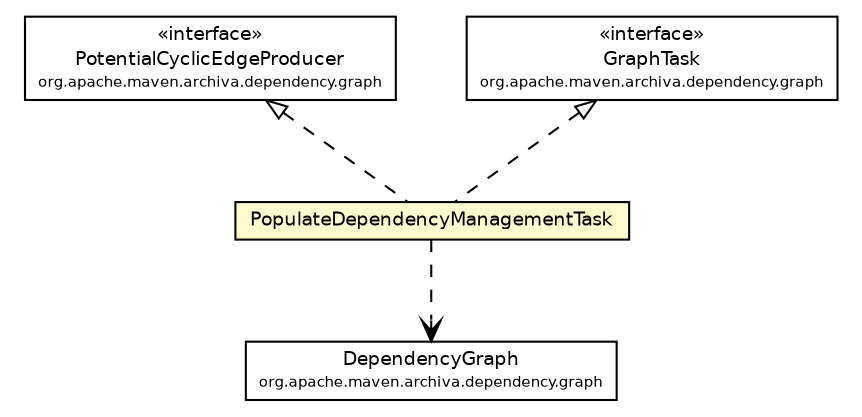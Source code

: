 #!/usr/local/bin/dot
#
# Class diagram 
# Generated by UmlGraph version 4.6 (http://www.spinellis.gr/sw/umlgraph)
#

digraph G {
	edge [fontname="Helvetica",fontsize=10,labelfontname="Helvetica",labelfontsize=10];
	node [fontname="Helvetica",fontsize=10,shape=plaintext];
	// org.apache.maven.archiva.dependency.graph.PotentialCyclicEdgeProducer
	c136216 [label=<<table border="0" cellborder="1" cellspacing="0" cellpadding="2" port="p" href="../PotentialCyclicEdgeProducer.html">
		<tr><td><table border="0" cellspacing="0" cellpadding="1">
			<tr><td> &laquo;interface&raquo; </td></tr>
			<tr><td> PotentialCyclicEdgeProducer </td></tr>
			<tr><td><font point-size="7.0"> org.apache.maven.archiva.dependency.graph </font></td></tr>
		</table></td></tr>
		</table>>, fontname="Helvetica", fontcolor="black", fontsize=9.0];
	// org.apache.maven.archiva.dependency.graph.GraphTask
	c136218 [label=<<table border="0" cellborder="1" cellspacing="0" cellpadding="2" port="p" href="../GraphTask.html">
		<tr><td><table border="0" cellspacing="0" cellpadding="1">
			<tr><td> &laquo;interface&raquo; </td></tr>
			<tr><td> GraphTask </td></tr>
			<tr><td><font point-size="7.0"> org.apache.maven.archiva.dependency.graph </font></td></tr>
		</table></td></tr>
		</table>>, fontname="Helvetica", fontcolor="black", fontsize=9.0];
	// org.apache.maven.archiva.dependency.graph.DependencyGraph
	c136227 [label=<<table border="0" cellborder="1" cellspacing="0" cellpadding="2" port="p" href="../DependencyGraph.html">
		<tr><td><table border="0" cellspacing="0" cellpadding="1">
			<tr><td> DependencyGraph </td></tr>
			<tr><td><font point-size="7.0"> org.apache.maven.archiva.dependency.graph </font></td></tr>
		</table></td></tr>
		</table>>, fontname="Helvetica", fontcolor="black", fontsize=9.0];
	// org.apache.maven.archiva.dependency.graph.tasks.PopulateDependencyManagementTask
	c136254 [label=<<table border="0" cellborder="1" cellspacing="0" cellpadding="2" port="p" bgcolor="lemonChiffon" href="./PopulateDependencyManagementTask.html">
		<tr><td><table border="0" cellspacing="0" cellpadding="1">
			<tr><td> PopulateDependencyManagementTask </td></tr>
		</table></td></tr>
		</table>>, fontname="Helvetica", fontcolor="black", fontsize=9.0];
	//org.apache.maven.archiva.dependency.graph.tasks.PopulateDependencyManagementTask implements org.apache.maven.archiva.dependency.graph.GraphTask
	c136218:p -> c136254:p [dir=back,arrowtail=empty,style=dashed];
	//org.apache.maven.archiva.dependency.graph.tasks.PopulateDependencyManagementTask implements org.apache.maven.archiva.dependency.graph.PotentialCyclicEdgeProducer
	c136216:p -> c136254:p [dir=back,arrowtail=empty,style=dashed];
	// org.apache.maven.archiva.dependency.graph.tasks.PopulateDependencyManagementTask DEPEND org.apache.maven.archiva.dependency.graph.DependencyGraph
	c136254:p -> c136227:p [taillabel="", label="", headlabel="", fontname="Helvetica", fontcolor="black", fontsize=10.0, color="black", arrowhead=open, style=dashed];
}

